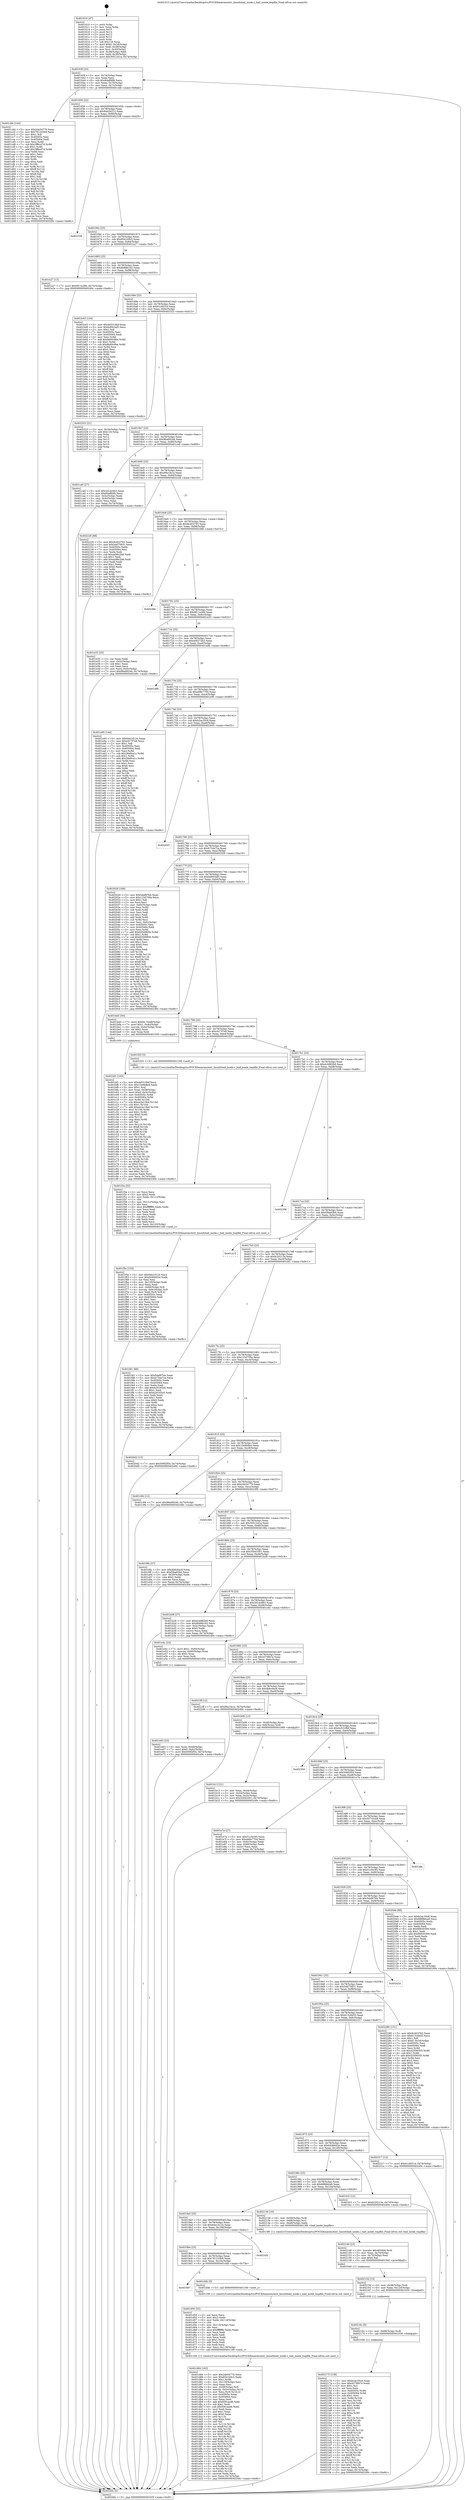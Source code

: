 digraph "0x401610" {
  label = "0x401610 (/mnt/c/Users/mathe/Desktop/tcc/POCII/binaries/extr_linuxfsbad_inode.c_bad_inode_tmpfile_Final-ollvm.out::main(0))"
  labelloc = "t"
  node[shape=record]

  Entry [label="",width=0.3,height=0.3,shape=circle,fillcolor=black,style=filled]
  "0x40163f" [label="{
     0x40163f [23]\l
     | [instrs]\l
     &nbsp;&nbsp;0x40163f \<+3\>: mov -0x74(%rbp),%eax\l
     &nbsp;&nbsp;0x401642 \<+2\>: mov %eax,%ecx\l
     &nbsp;&nbsp;0x401644 \<+6\>: sub $0x84aff49b,%ecx\l
     &nbsp;&nbsp;0x40164a \<+3\>: mov %eax,-0x78(%rbp)\l
     &nbsp;&nbsp;0x40164d \<+3\>: mov %ecx,-0x7c(%rbp)\l
     &nbsp;&nbsp;0x401650 \<+6\>: je 0000000000401cbb \<main+0x6ab\>\l
  }"]
  "0x401cbb" [label="{
     0x401cbb [144]\l
     | [instrs]\l
     &nbsp;&nbsp;0x401cbb \<+5\>: mov $0x2de54779,%eax\l
     &nbsp;&nbsp;0x401cc0 \<+5\>: mov $0x781233b9,%ecx\l
     &nbsp;&nbsp;0x401cc5 \<+2\>: mov $0x1,%dl\l
     &nbsp;&nbsp;0x401cc7 \<+7\>: mov 0x40505c,%esi\l
     &nbsp;&nbsp;0x401cce \<+7\>: mov 0x405064,%edi\l
     &nbsp;&nbsp;0x401cd5 \<+3\>: mov %esi,%r8d\l
     &nbsp;&nbsp;0x401cd8 \<+7\>: sub $0x3ff6cd7d,%r8d\l
     &nbsp;&nbsp;0x401cdf \<+4\>: sub $0x1,%r8d\l
     &nbsp;&nbsp;0x401ce3 \<+7\>: add $0x3ff6cd7d,%r8d\l
     &nbsp;&nbsp;0x401cea \<+4\>: imul %r8d,%esi\l
     &nbsp;&nbsp;0x401cee \<+3\>: and $0x1,%esi\l
     &nbsp;&nbsp;0x401cf1 \<+3\>: cmp $0x0,%esi\l
     &nbsp;&nbsp;0x401cf4 \<+4\>: sete %r9b\l
     &nbsp;&nbsp;0x401cf8 \<+3\>: cmp $0xa,%edi\l
     &nbsp;&nbsp;0x401cfb \<+4\>: setl %r10b\l
     &nbsp;&nbsp;0x401cff \<+3\>: mov %r9b,%r11b\l
     &nbsp;&nbsp;0x401d02 \<+4\>: xor $0xff,%r11b\l
     &nbsp;&nbsp;0x401d06 \<+3\>: mov %r10b,%bl\l
     &nbsp;&nbsp;0x401d09 \<+3\>: xor $0xff,%bl\l
     &nbsp;&nbsp;0x401d0c \<+3\>: xor $0x1,%dl\l
     &nbsp;&nbsp;0x401d0f \<+3\>: mov %r11b,%r14b\l
     &nbsp;&nbsp;0x401d12 \<+4\>: and $0xff,%r14b\l
     &nbsp;&nbsp;0x401d16 \<+3\>: and %dl,%r9b\l
     &nbsp;&nbsp;0x401d19 \<+3\>: mov %bl,%r15b\l
     &nbsp;&nbsp;0x401d1c \<+4\>: and $0xff,%r15b\l
     &nbsp;&nbsp;0x401d20 \<+3\>: and %dl,%r10b\l
     &nbsp;&nbsp;0x401d23 \<+3\>: or %r9b,%r14b\l
     &nbsp;&nbsp;0x401d26 \<+3\>: or %r10b,%r15b\l
     &nbsp;&nbsp;0x401d29 \<+3\>: xor %r15b,%r14b\l
     &nbsp;&nbsp;0x401d2c \<+3\>: or %bl,%r11b\l
     &nbsp;&nbsp;0x401d2f \<+4\>: xor $0xff,%r11b\l
     &nbsp;&nbsp;0x401d33 \<+3\>: or $0x1,%dl\l
     &nbsp;&nbsp;0x401d36 \<+3\>: and %dl,%r11b\l
     &nbsp;&nbsp;0x401d39 \<+3\>: or %r11b,%r14b\l
     &nbsp;&nbsp;0x401d3c \<+4\>: test $0x1,%r14b\l
     &nbsp;&nbsp;0x401d40 \<+3\>: cmovne %ecx,%eax\l
     &nbsp;&nbsp;0x401d43 \<+3\>: mov %eax,-0x74(%rbp)\l
     &nbsp;&nbsp;0x401d46 \<+5\>: jmp 000000000040249c \<main+0xe8c\>\l
  }"]
  "0x401656" [label="{
     0x401656 [22]\l
     | [instrs]\l
     &nbsp;&nbsp;0x401656 \<+5\>: jmp 000000000040165b \<main+0x4b\>\l
     &nbsp;&nbsp;0x40165b \<+3\>: mov -0x78(%rbp),%eax\l
     &nbsp;&nbsp;0x40165e \<+5\>: sub $0x84d2b212,%eax\l
     &nbsp;&nbsp;0x401663 \<+3\>: mov %eax,-0x80(%rbp)\l
     &nbsp;&nbsp;0x401666 \<+6\>: je 0000000000402338 \<main+0xd28\>\l
  }"]
  Exit [label="",width=0.3,height=0.3,shape=circle,fillcolor=black,style=filled,peripheries=2]
  "0x402338" [label="{
     0x402338\l
  }", style=dashed]
  "0x40166c" [label="{
     0x40166c [25]\l
     | [instrs]\l
     &nbsp;&nbsp;0x40166c \<+5\>: jmp 0000000000401671 \<main+0x61\>\l
     &nbsp;&nbsp;0x401671 \<+3\>: mov -0x78(%rbp),%eax\l
     &nbsp;&nbsp;0x401674 \<+5\>: sub $0x8541b9c3,%eax\l
     &nbsp;&nbsp;0x401679 \<+6\>: mov %eax,-0x84(%rbp)\l
     &nbsp;&nbsp;0x40167f \<+6\>: je 0000000000401e27 \<main+0x817\>\l
  }"]
  "0x402175" [label="{
     0x402175 [138]\l
     | [instrs]\l
     &nbsp;&nbsp;0x402175 \<+5\>: mov $0xb2ac35c8,%eax\l
     &nbsp;&nbsp;0x40217a \<+5\>: mov $0x4379f47e,%edx\l
     &nbsp;&nbsp;0x40217f \<+2\>: mov $0x1,%cl\l
     &nbsp;&nbsp;0x402181 \<+2\>: xor %esi,%esi\l
     &nbsp;&nbsp;0x402183 \<+8\>: mov 0x40505c,%r8d\l
     &nbsp;&nbsp;0x40218b \<+8\>: mov 0x405064,%r9d\l
     &nbsp;&nbsp;0x402193 \<+3\>: sub $0x1,%esi\l
     &nbsp;&nbsp;0x402196 \<+3\>: mov %r8d,%r10d\l
     &nbsp;&nbsp;0x402199 \<+3\>: add %esi,%r10d\l
     &nbsp;&nbsp;0x40219c \<+4\>: imul %r10d,%r8d\l
     &nbsp;&nbsp;0x4021a0 \<+4\>: and $0x1,%r8d\l
     &nbsp;&nbsp;0x4021a4 \<+4\>: cmp $0x0,%r8d\l
     &nbsp;&nbsp;0x4021a8 \<+4\>: sete %r11b\l
     &nbsp;&nbsp;0x4021ac \<+4\>: cmp $0xa,%r9d\l
     &nbsp;&nbsp;0x4021b0 \<+3\>: setl %bl\l
     &nbsp;&nbsp;0x4021b3 \<+3\>: mov %r11b,%r14b\l
     &nbsp;&nbsp;0x4021b6 \<+4\>: xor $0xff,%r14b\l
     &nbsp;&nbsp;0x4021ba \<+3\>: mov %bl,%r15b\l
     &nbsp;&nbsp;0x4021bd \<+4\>: xor $0xff,%r15b\l
     &nbsp;&nbsp;0x4021c1 \<+3\>: xor $0x1,%cl\l
     &nbsp;&nbsp;0x4021c4 \<+3\>: mov %r14b,%r12b\l
     &nbsp;&nbsp;0x4021c7 \<+4\>: and $0xff,%r12b\l
     &nbsp;&nbsp;0x4021cb \<+3\>: and %cl,%r11b\l
     &nbsp;&nbsp;0x4021ce \<+3\>: mov %r15b,%r13b\l
     &nbsp;&nbsp;0x4021d1 \<+4\>: and $0xff,%r13b\l
     &nbsp;&nbsp;0x4021d5 \<+2\>: and %cl,%bl\l
     &nbsp;&nbsp;0x4021d7 \<+3\>: or %r11b,%r12b\l
     &nbsp;&nbsp;0x4021da \<+3\>: or %bl,%r13b\l
     &nbsp;&nbsp;0x4021dd \<+3\>: xor %r13b,%r12b\l
     &nbsp;&nbsp;0x4021e0 \<+3\>: or %r15b,%r14b\l
     &nbsp;&nbsp;0x4021e3 \<+4\>: xor $0xff,%r14b\l
     &nbsp;&nbsp;0x4021e7 \<+3\>: or $0x1,%cl\l
     &nbsp;&nbsp;0x4021ea \<+3\>: and %cl,%r14b\l
     &nbsp;&nbsp;0x4021ed \<+3\>: or %r14b,%r12b\l
     &nbsp;&nbsp;0x4021f0 \<+4\>: test $0x1,%r12b\l
     &nbsp;&nbsp;0x4021f4 \<+3\>: cmovne %edx,%eax\l
     &nbsp;&nbsp;0x4021f7 \<+3\>: mov %eax,-0x74(%rbp)\l
     &nbsp;&nbsp;0x4021fa \<+5\>: jmp 000000000040249c \<main+0xe8c\>\l
  }"]
  "0x401e27" [label="{
     0x401e27 [12]\l
     | [instrs]\l
     &nbsp;&nbsp;0x401e27 \<+7\>: movl $0x9f11e289,-0x74(%rbp)\l
     &nbsp;&nbsp;0x401e2e \<+5\>: jmp 000000000040249c \<main+0xe8c\>\l
  }"]
  "0x401685" [label="{
     0x401685 [25]\l
     | [instrs]\l
     &nbsp;&nbsp;0x401685 \<+5\>: jmp 000000000040168a \<main+0x7a\>\l
     &nbsp;&nbsp;0x40168a \<+3\>: mov -0x78(%rbp),%eax\l
     &nbsp;&nbsp;0x40168d \<+5\>: sub $0x8b88b162,%eax\l
     &nbsp;&nbsp;0x401692 \<+6\>: mov %eax,-0x88(%rbp)\l
     &nbsp;&nbsp;0x401698 \<+6\>: je 0000000000401b43 \<main+0x533\>\l
  }"]
  "0x40216c" [label="{
     0x40216c [9]\l
     | [instrs]\l
     &nbsp;&nbsp;0x40216c \<+4\>: mov -0x68(%rbp),%rdi\l
     &nbsp;&nbsp;0x402170 \<+5\>: call 0000000000401030 \<free@plt\>\l
     | [calls]\l
     &nbsp;&nbsp;0x401030 \{1\} (unknown)\l
  }"]
  "0x401b43" [label="{
     0x401b43 [144]\l
     | [instrs]\l
     &nbsp;&nbsp;0x401b43 \<+5\>: mov $0x4e5318bf,%eax\l
     &nbsp;&nbsp;0x401b48 \<+5\>: mov $0xbd003af3,%ecx\l
     &nbsp;&nbsp;0x401b4d \<+2\>: mov $0x1,%dl\l
     &nbsp;&nbsp;0x401b4f \<+7\>: mov 0x40505c,%esi\l
     &nbsp;&nbsp;0x401b56 \<+7\>: mov 0x405064,%edi\l
     &nbsp;&nbsp;0x401b5d \<+3\>: mov %esi,%r8d\l
     &nbsp;&nbsp;0x401b60 \<+7\>: add $0x8e60c9be,%r8d\l
     &nbsp;&nbsp;0x401b67 \<+4\>: sub $0x1,%r8d\l
     &nbsp;&nbsp;0x401b6b \<+7\>: sub $0x8e60c9be,%r8d\l
     &nbsp;&nbsp;0x401b72 \<+4\>: imul %r8d,%esi\l
     &nbsp;&nbsp;0x401b76 \<+3\>: and $0x1,%esi\l
     &nbsp;&nbsp;0x401b79 \<+3\>: cmp $0x0,%esi\l
     &nbsp;&nbsp;0x401b7c \<+4\>: sete %r9b\l
     &nbsp;&nbsp;0x401b80 \<+3\>: cmp $0xa,%edi\l
     &nbsp;&nbsp;0x401b83 \<+4\>: setl %r10b\l
     &nbsp;&nbsp;0x401b87 \<+3\>: mov %r9b,%r11b\l
     &nbsp;&nbsp;0x401b8a \<+4\>: xor $0xff,%r11b\l
     &nbsp;&nbsp;0x401b8e \<+3\>: mov %r10b,%bl\l
     &nbsp;&nbsp;0x401b91 \<+3\>: xor $0xff,%bl\l
     &nbsp;&nbsp;0x401b94 \<+3\>: xor $0x0,%dl\l
     &nbsp;&nbsp;0x401b97 \<+3\>: mov %r11b,%r14b\l
     &nbsp;&nbsp;0x401b9a \<+4\>: and $0x0,%r14b\l
     &nbsp;&nbsp;0x401b9e \<+3\>: and %dl,%r9b\l
     &nbsp;&nbsp;0x401ba1 \<+3\>: mov %bl,%r15b\l
     &nbsp;&nbsp;0x401ba4 \<+4\>: and $0x0,%r15b\l
     &nbsp;&nbsp;0x401ba8 \<+3\>: and %dl,%r10b\l
     &nbsp;&nbsp;0x401bab \<+3\>: or %r9b,%r14b\l
     &nbsp;&nbsp;0x401bae \<+3\>: or %r10b,%r15b\l
     &nbsp;&nbsp;0x401bb1 \<+3\>: xor %r15b,%r14b\l
     &nbsp;&nbsp;0x401bb4 \<+3\>: or %bl,%r11b\l
     &nbsp;&nbsp;0x401bb7 \<+4\>: xor $0xff,%r11b\l
     &nbsp;&nbsp;0x401bbb \<+3\>: or $0x0,%dl\l
     &nbsp;&nbsp;0x401bbe \<+3\>: and %dl,%r11b\l
     &nbsp;&nbsp;0x401bc1 \<+3\>: or %r11b,%r14b\l
     &nbsp;&nbsp;0x401bc4 \<+4\>: test $0x1,%r14b\l
     &nbsp;&nbsp;0x401bc8 \<+3\>: cmovne %ecx,%eax\l
     &nbsp;&nbsp;0x401bcb \<+3\>: mov %eax,-0x74(%rbp)\l
     &nbsp;&nbsp;0x401bce \<+5\>: jmp 000000000040249c \<main+0xe8c\>\l
  }"]
  "0x40169e" [label="{
     0x40169e [25]\l
     | [instrs]\l
     &nbsp;&nbsp;0x40169e \<+5\>: jmp 00000000004016a3 \<main+0x93\>\l
     &nbsp;&nbsp;0x4016a3 \<+3\>: mov -0x78(%rbp),%eax\l
     &nbsp;&nbsp;0x4016a6 \<+5\>: sub $0x91cfd31d,%eax\l
     &nbsp;&nbsp;0x4016ab \<+6\>: mov %eax,-0x8c(%rbp)\l
     &nbsp;&nbsp;0x4016b1 \<+6\>: je 0000000000402323 \<main+0xd13\>\l
  }"]
  "0x40215d" [label="{
     0x40215d [15]\l
     | [instrs]\l
     &nbsp;&nbsp;0x40215d \<+4\>: mov -0x58(%rbp),%rdi\l
     &nbsp;&nbsp;0x402161 \<+6\>: mov %eax,-0x124(%rbp)\l
     &nbsp;&nbsp;0x402167 \<+5\>: call 0000000000401030 \<free@plt\>\l
     | [calls]\l
     &nbsp;&nbsp;0x401030 \{1\} (unknown)\l
  }"]
  "0x402323" [label="{
     0x402323 [21]\l
     | [instrs]\l
     &nbsp;&nbsp;0x402323 \<+3\>: mov -0x34(%rbp),%eax\l
     &nbsp;&nbsp;0x402326 \<+7\>: add $0x118,%rsp\l
     &nbsp;&nbsp;0x40232d \<+1\>: pop %rbx\l
     &nbsp;&nbsp;0x40232e \<+2\>: pop %r12\l
     &nbsp;&nbsp;0x402330 \<+2\>: pop %r13\l
     &nbsp;&nbsp;0x402332 \<+2\>: pop %r14\l
     &nbsp;&nbsp;0x402334 \<+2\>: pop %r15\l
     &nbsp;&nbsp;0x402336 \<+1\>: pop %rbp\l
     &nbsp;&nbsp;0x402337 \<+1\>: ret\l
  }"]
  "0x4016b7" [label="{
     0x4016b7 [25]\l
     | [instrs]\l
     &nbsp;&nbsp;0x4016b7 \<+5\>: jmp 00000000004016bc \<main+0xac\>\l
     &nbsp;&nbsp;0x4016bc \<+3\>: mov -0x78(%rbp),%eax\l
     &nbsp;&nbsp;0x4016bf \<+5\>: sub $0x96a69246,%eax\l
     &nbsp;&nbsp;0x4016c4 \<+6\>: mov %eax,-0x90(%rbp)\l
     &nbsp;&nbsp;0x4016ca \<+6\>: je 0000000000401ca0 \<main+0x690\>\l
  }"]
  "0x402146" [label="{
     0x402146 [23]\l
     | [instrs]\l
     &nbsp;&nbsp;0x402146 \<+10\>: movabs $0x4030b6,%rdi\l
     &nbsp;&nbsp;0x402150 \<+3\>: mov %eax,-0x70(%rbp)\l
     &nbsp;&nbsp;0x402153 \<+3\>: mov -0x70(%rbp),%esi\l
     &nbsp;&nbsp;0x402156 \<+2\>: mov $0x0,%al\l
     &nbsp;&nbsp;0x402158 \<+5\>: call 0000000000401040 \<printf@plt\>\l
     | [calls]\l
     &nbsp;&nbsp;0x401040 \{1\} (unknown)\l
  }"]
  "0x401ca0" [label="{
     0x401ca0 [27]\l
     | [instrs]\l
     &nbsp;&nbsp;0x401ca0 \<+5\>: mov $0x3d1dc663,%eax\l
     &nbsp;&nbsp;0x401ca5 \<+5\>: mov $0x84aff49b,%ecx\l
     &nbsp;&nbsp;0x401caa \<+3\>: mov -0x5c(%rbp),%edx\l
     &nbsp;&nbsp;0x401cad \<+3\>: cmp -0x4c(%rbp),%edx\l
     &nbsp;&nbsp;0x401cb0 \<+3\>: cmovl %ecx,%eax\l
     &nbsp;&nbsp;0x401cb3 \<+3\>: mov %eax,-0x74(%rbp)\l
     &nbsp;&nbsp;0x401cb6 \<+5\>: jmp 000000000040249c \<main+0xe8c\>\l
  }"]
  "0x4016d0" [label="{
     0x4016d0 [25]\l
     | [instrs]\l
     &nbsp;&nbsp;0x4016d0 \<+5\>: jmp 00000000004016d5 \<main+0xc5\>\l
     &nbsp;&nbsp;0x4016d5 \<+3\>: mov -0x78(%rbp),%eax\l
     &nbsp;&nbsp;0x4016d8 \<+5\>: sub $0x99a1fe1e,%eax\l
     &nbsp;&nbsp;0x4016dd \<+6\>: mov %eax,-0x94(%rbp)\l
     &nbsp;&nbsp;0x4016e3 \<+6\>: je 0000000000402228 \<main+0xc18\>\l
  }"]
  "0x401f5e" [label="{
     0x401f5e [103]\l
     | [instrs]\l
     &nbsp;&nbsp;0x401f5e \<+5\>: mov $0x6da1d124,%ecx\l
     &nbsp;&nbsp;0x401f63 \<+5\>: mov $0x6446642e,%edx\l
     &nbsp;&nbsp;0x401f68 \<+2\>: xor %esi,%esi\l
     &nbsp;&nbsp;0x401f6a \<+6\>: mov -0x120(%rbp),%edi\l
     &nbsp;&nbsp;0x401f70 \<+3\>: imul %eax,%edi\l
     &nbsp;&nbsp;0x401f73 \<+4\>: mov -0x68(%rbp),%r8\l
     &nbsp;&nbsp;0x401f77 \<+4\>: movslq -0x6c(%rbp),%r9\l
     &nbsp;&nbsp;0x401f7b \<+4\>: mov %edi,(%r8,%r9,4)\l
     &nbsp;&nbsp;0x401f7f \<+7\>: mov 0x40505c,%eax\l
     &nbsp;&nbsp;0x401f86 \<+7\>: mov 0x405064,%edi\l
     &nbsp;&nbsp;0x401f8d \<+3\>: sub $0x1,%esi\l
     &nbsp;&nbsp;0x401f90 \<+3\>: mov %eax,%r10d\l
     &nbsp;&nbsp;0x401f93 \<+3\>: add %esi,%r10d\l
     &nbsp;&nbsp;0x401f96 \<+4\>: imul %r10d,%eax\l
     &nbsp;&nbsp;0x401f9a \<+3\>: and $0x1,%eax\l
     &nbsp;&nbsp;0x401f9d \<+3\>: cmp $0x0,%eax\l
     &nbsp;&nbsp;0x401fa0 \<+4\>: sete %r11b\l
     &nbsp;&nbsp;0x401fa4 \<+3\>: cmp $0xa,%edi\l
     &nbsp;&nbsp;0x401fa7 \<+3\>: setl %bl\l
     &nbsp;&nbsp;0x401faa \<+3\>: mov %r11b,%r14b\l
     &nbsp;&nbsp;0x401fad \<+3\>: and %bl,%r14b\l
     &nbsp;&nbsp;0x401fb0 \<+3\>: xor %bl,%r11b\l
     &nbsp;&nbsp;0x401fb3 \<+3\>: or %r11b,%r14b\l
     &nbsp;&nbsp;0x401fb6 \<+4\>: test $0x1,%r14b\l
     &nbsp;&nbsp;0x401fba \<+3\>: cmovne %edx,%ecx\l
     &nbsp;&nbsp;0x401fbd \<+3\>: mov %ecx,-0x74(%rbp)\l
     &nbsp;&nbsp;0x401fc0 \<+5\>: jmp 000000000040249c \<main+0xe8c\>\l
  }"]
  "0x402228" [label="{
     0x402228 [88]\l
     | [instrs]\l
     &nbsp;&nbsp;0x402228 \<+5\>: mov $0x9c403763,%eax\l
     &nbsp;&nbsp;0x40222d \<+5\>: mov $0x5dd75831,%ecx\l
     &nbsp;&nbsp;0x402232 \<+7\>: mov 0x40505c,%edx\l
     &nbsp;&nbsp;0x402239 \<+7\>: mov 0x405064,%esi\l
     &nbsp;&nbsp;0x402240 \<+2\>: mov %edx,%edi\l
     &nbsp;&nbsp;0x402242 \<+6\>: sub $0xaa98c2b8,%edi\l
     &nbsp;&nbsp;0x402248 \<+3\>: sub $0x1,%edi\l
     &nbsp;&nbsp;0x40224b \<+6\>: add $0xaa98c2b8,%edi\l
     &nbsp;&nbsp;0x402251 \<+3\>: imul %edi,%edx\l
     &nbsp;&nbsp;0x402254 \<+3\>: and $0x1,%edx\l
     &nbsp;&nbsp;0x402257 \<+3\>: cmp $0x0,%edx\l
     &nbsp;&nbsp;0x40225a \<+4\>: sete %r8b\l
     &nbsp;&nbsp;0x40225e \<+3\>: cmp $0xa,%esi\l
     &nbsp;&nbsp;0x402261 \<+4\>: setl %r9b\l
     &nbsp;&nbsp;0x402265 \<+3\>: mov %r8b,%r10b\l
     &nbsp;&nbsp;0x402268 \<+3\>: and %r9b,%r10b\l
     &nbsp;&nbsp;0x40226b \<+3\>: xor %r9b,%r8b\l
     &nbsp;&nbsp;0x40226e \<+3\>: or %r8b,%r10b\l
     &nbsp;&nbsp;0x402271 \<+4\>: test $0x1,%r10b\l
     &nbsp;&nbsp;0x402275 \<+3\>: cmovne %ecx,%eax\l
     &nbsp;&nbsp;0x402278 \<+3\>: mov %eax,-0x74(%rbp)\l
     &nbsp;&nbsp;0x40227b \<+5\>: jmp 000000000040249c \<main+0xe8c\>\l
  }"]
  "0x4016e9" [label="{
     0x4016e9 [25]\l
     | [instrs]\l
     &nbsp;&nbsp;0x4016e9 \<+5\>: jmp 00000000004016ee \<main+0xde\>\l
     &nbsp;&nbsp;0x4016ee \<+3\>: mov -0x78(%rbp),%eax\l
     &nbsp;&nbsp;0x4016f1 \<+5\>: sub $0x9c403763,%eax\l
     &nbsp;&nbsp;0x4016f6 \<+6\>: mov %eax,-0x98(%rbp)\l
     &nbsp;&nbsp;0x4016fc \<+6\>: je 000000000040248e \<main+0xe7e\>\l
  }"]
  "0x401f2a" [label="{
     0x401f2a [52]\l
     | [instrs]\l
     &nbsp;&nbsp;0x401f2a \<+2\>: xor %ecx,%ecx\l
     &nbsp;&nbsp;0x401f2c \<+5\>: mov $0x2,%edx\l
     &nbsp;&nbsp;0x401f31 \<+6\>: mov %edx,-0x11c(%rbp)\l
     &nbsp;&nbsp;0x401f37 \<+1\>: cltd\l
     &nbsp;&nbsp;0x401f38 \<+6\>: mov -0x11c(%rbp),%esi\l
     &nbsp;&nbsp;0x401f3e \<+2\>: idiv %esi\l
     &nbsp;&nbsp;0x401f40 \<+6\>: imul $0xfffffffe,%edx,%edx\l
     &nbsp;&nbsp;0x401f46 \<+2\>: mov %ecx,%edi\l
     &nbsp;&nbsp;0x401f48 \<+2\>: sub %edx,%edi\l
     &nbsp;&nbsp;0x401f4a \<+2\>: mov %ecx,%edx\l
     &nbsp;&nbsp;0x401f4c \<+3\>: sub $0x1,%edx\l
     &nbsp;&nbsp;0x401f4f \<+2\>: add %edx,%edi\l
     &nbsp;&nbsp;0x401f51 \<+2\>: sub %edi,%ecx\l
     &nbsp;&nbsp;0x401f53 \<+6\>: mov %ecx,-0x120(%rbp)\l
     &nbsp;&nbsp;0x401f59 \<+5\>: call 0000000000401160 \<next_i\>\l
     | [calls]\l
     &nbsp;&nbsp;0x401160 \{1\} (/mnt/c/Users/mathe/Desktop/tcc/POCII/binaries/extr_linuxfsbad_inode.c_bad_inode_tmpfile_Final-ollvm.out::next_i)\l
  }"]
  "0x40248e" [label="{
     0x40248e\l
  }", style=dashed]
  "0x401702" [label="{
     0x401702 [25]\l
     | [instrs]\l
     &nbsp;&nbsp;0x401702 \<+5\>: jmp 0000000000401707 \<main+0xf7\>\l
     &nbsp;&nbsp;0x401707 \<+3\>: mov -0x78(%rbp),%eax\l
     &nbsp;&nbsp;0x40170a \<+5\>: sub $0x9f11e289,%eax\l
     &nbsp;&nbsp;0x40170f \<+6\>: mov %eax,-0x9c(%rbp)\l
     &nbsp;&nbsp;0x401715 \<+6\>: je 0000000000401e33 \<main+0x823\>\l
  }"]
  "0x401e63" [label="{
     0x401e63 [23]\l
     | [instrs]\l
     &nbsp;&nbsp;0x401e63 \<+4\>: mov %rax,-0x68(%rbp)\l
     &nbsp;&nbsp;0x401e67 \<+7\>: movl $0x0,-0x6c(%rbp)\l
     &nbsp;&nbsp;0x401e6e \<+7\>: movl $0x500f2f54,-0x74(%rbp)\l
     &nbsp;&nbsp;0x401e75 \<+5\>: jmp 000000000040249c \<main+0xe8c\>\l
  }"]
  "0x401e33" [label="{
     0x401e33 [25]\l
     | [instrs]\l
     &nbsp;&nbsp;0x401e33 \<+2\>: xor %eax,%eax\l
     &nbsp;&nbsp;0x401e35 \<+3\>: mov -0x5c(%rbp),%ecx\l
     &nbsp;&nbsp;0x401e38 \<+3\>: sub $0x1,%eax\l
     &nbsp;&nbsp;0x401e3b \<+2\>: sub %eax,%ecx\l
     &nbsp;&nbsp;0x401e3d \<+3\>: mov %ecx,-0x5c(%rbp)\l
     &nbsp;&nbsp;0x401e40 \<+7\>: movl $0x96a69246,-0x74(%rbp)\l
     &nbsp;&nbsp;0x401e47 \<+5\>: jmp 000000000040249c \<main+0xe8c\>\l
  }"]
  "0x40171b" [label="{
     0x40171b [25]\l
     | [instrs]\l
     &nbsp;&nbsp;0x40171b \<+5\>: jmp 0000000000401720 \<main+0x110\>\l
     &nbsp;&nbsp;0x401720 \<+3\>: mov -0x78(%rbp),%eax\l
     &nbsp;&nbsp;0x401723 \<+5\>: sub $0xa00272b3,%eax\l
     &nbsp;&nbsp;0x401728 \<+6\>: mov %eax,-0xa0(%rbp)\l
     &nbsp;&nbsp;0x40172e \<+6\>: je 0000000000401a9b \<main+0x48b\>\l
  }"]
  "0x401d84" [label="{
     0x401d84 [163]\l
     | [instrs]\l
     &nbsp;&nbsp;0x401d84 \<+5\>: mov $0x2de54779,%ecx\l
     &nbsp;&nbsp;0x401d89 \<+5\>: mov $0x8541b9c3,%edx\l
     &nbsp;&nbsp;0x401d8e \<+3\>: mov $0x1,%r8b\l
     &nbsp;&nbsp;0x401d91 \<+6\>: mov -0x118(%rbp),%esi\l
     &nbsp;&nbsp;0x401d97 \<+3\>: imul %eax,%esi\l
     &nbsp;&nbsp;0x401d9a \<+4\>: mov -0x58(%rbp),%r9\l
     &nbsp;&nbsp;0x401d9e \<+4\>: movslq -0x5c(%rbp),%r10\l
     &nbsp;&nbsp;0x401da2 \<+4\>: mov %esi,(%r9,%r10,4)\l
     &nbsp;&nbsp;0x401da6 \<+7\>: mov 0x40505c,%eax\l
     &nbsp;&nbsp;0x401dad \<+7\>: mov 0x405064,%esi\l
     &nbsp;&nbsp;0x401db4 \<+2\>: mov %eax,%edi\l
     &nbsp;&nbsp;0x401db6 \<+6\>: add $0x93f1aed6,%edi\l
     &nbsp;&nbsp;0x401dbc \<+3\>: sub $0x1,%edi\l
     &nbsp;&nbsp;0x401dbf \<+6\>: sub $0x93f1aed6,%edi\l
     &nbsp;&nbsp;0x401dc5 \<+3\>: imul %edi,%eax\l
     &nbsp;&nbsp;0x401dc8 \<+3\>: and $0x1,%eax\l
     &nbsp;&nbsp;0x401dcb \<+3\>: cmp $0x0,%eax\l
     &nbsp;&nbsp;0x401dce \<+4\>: sete %r11b\l
     &nbsp;&nbsp;0x401dd2 \<+3\>: cmp $0xa,%esi\l
     &nbsp;&nbsp;0x401dd5 \<+3\>: setl %bl\l
     &nbsp;&nbsp;0x401dd8 \<+3\>: mov %r11b,%r14b\l
     &nbsp;&nbsp;0x401ddb \<+4\>: xor $0xff,%r14b\l
     &nbsp;&nbsp;0x401ddf \<+3\>: mov %bl,%r15b\l
     &nbsp;&nbsp;0x401de2 \<+4\>: xor $0xff,%r15b\l
     &nbsp;&nbsp;0x401de6 \<+4\>: xor $0x0,%r8b\l
     &nbsp;&nbsp;0x401dea \<+3\>: mov %r14b,%r12b\l
     &nbsp;&nbsp;0x401ded \<+4\>: and $0x0,%r12b\l
     &nbsp;&nbsp;0x401df1 \<+3\>: and %r8b,%r11b\l
     &nbsp;&nbsp;0x401df4 \<+3\>: mov %r15b,%r13b\l
     &nbsp;&nbsp;0x401df7 \<+4\>: and $0x0,%r13b\l
     &nbsp;&nbsp;0x401dfb \<+3\>: and %r8b,%bl\l
     &nbsp;&nbsp;0x401dfe \<+3\>: or %r11b,%r12b\l
     &nbsp;&nbsp;0x401e01 \<+3\>: or %bl,%r13b\l
     &nbsp;&nbsp;0x401e04 \<+3\>: xor %r13b,%r12b\l
     &nbsp;&nbsp;0x401e07 \<+3\>: or %r15b,%r14b\l
     &nbsp;&nbsp;0x401e0a \<+4\>: xor $0xff,%r14b\l
     &nbsp;&nbsp;0x401e0e \<+4\>: or $0x0,%r8b\l
     &nbsp;&nbsp;0x401e12 \<+3\>: and %r8b,%r14b\l
     &nbsp;&nbsp;0x401e15 \<+3\>: or %r14b,%r12b\l
     &nbsp;&nbsp;0x401e18 \<+4\>: test $0x1,%r12b\l
     &nbsp;&nbsp;0x401e1c \<+3\>: cmovne %edx,%ecx\l
     &nbsp;&nbsp;0x401e1f \<+3\>: mov %ecx,-0x74(%rbp)\l
     &nbsp;&nbsp;0x401e22 \<+5\>: jmp 000000000040249c \<main+0xe8c\>\l
  }"]
  "0x401a9b" [label="{
     0x401a9b\l
  }", style=dashed]
  "0x401734" [label="{
     0x401734 [25]\l
     | [instrs]\l
     &nbsp;&nbsp;0x401734 \<+5\>: jmp 0000000000401739 \<main+0x129\>\l
     &nbsp;&nbsp;0x401739 \<+3\>: mov -0x78(%rbp),%eax\l
     &nbsp;&nbsp;0x40173c \<+5\>: sub $0xa68e7704,%eax\l
     &nbsp;&nbsp;0x401741 \<+6\>: mov %eax,-0xa4(%rbp)\l
     &nbsp;&nbsp;0x401747 \<+6\>: je 0000000000401e95 \<main+0x885\>\l
  }"]
  "0x401d50" [label="{
     0x401d50 [52]\l
     | [instrs]\l
     &nbsp;&nbsp;0x401d50 \<+2\>: xor %ecx,%ecx\l
     &nbsp;&nbsp;0x401d52 \<+5\>: mov $0x2,%edx\l
     &nbsp;&nbsp;0x401d57 \<+6\>: mov %edx,-0x114(%rbp)\l
     &nbsp;&nbsp;0x401d5d \<+1\>: cltd\l
     &nbsp;&nbsp;0x401d5e \<+6\>: mov -0x114(%rbp),%esi\l
     &nbsp;&nbsp;0x401d64 \<+2\>: idiv %esi\l
     &nbsp;&nbsp;0x401d66 \<+6\>: imul $0xfffffffe,%edx,%edx\l
     &nbsp;&nbsp;0x401d6c \<+2\>: mov %ecx,%edi\l
     &nbsp;&nbsp;0x401d6e \<+2\>: sub %edx,%edi\l
     &nbsp;&nbsp;0x401d70 \<+2\>: mov %ecx,%edx\l
     &nbsp;&nbsp;0x401d72 \<+3\>: sub $0x1,%edx\l
     &nbsp;&nbsp;0x401d75 \<+2\>: add %edx,%edi\l
     &nbsp;&nbsp;0x401d77 \<+2\>: sub %edi,%ecx\l
     &nbsp;&nbsp;0x401d79 \<+6\>: mov %ecx,-0x118(%rbp)\l
     &nbsp;&nbsp;0x401d7f \<+5\>: call 0000000000401160 \<next_i\>\l
     | [calls]\l
     &nbsp;&nbsp;0x401160 \{1\} (/mnt/c/Users/mathe/Desktop/tcc/POCII/binaries/extr_linuxfsbad_inode.c_bad_inode_tmpfile_Final-ollvm.out::next_i)\l
  }"]
  "0x401e95" [label="{
     0x401e95 [144]\l
     | [instrs]\l
     &nbsp;&nbsp;0x401e95 \<+5\>: mov $0x6da1d124,%eax\l
     &nbsp;&nbsp;0x401e9a \<+5\>: mov $0xc917f7e9,%ecx\l
     &nbsp;&nbsp;0x401e9f \<+2\>: mov $0x1,%dl\l
     &nbsp;&nbsp;0x401ea1 \<+7\>: mov 0x40505c,%esi\l
     &nbsp;&nbsp;0x401ea8 \<+7\>: mov 0x405064,%edi\l
     &nbsp;&nbsp;0x401eaf \<+3\>: mov %esi,%r8d\l
     &nbsp;&nbsp;0x401eb2 \<+7\>: sub $0x26e9ca1c,%r8d\l
     &nbsp;&nbsp;0x401eb9 \<+4\>: sub $0x1,%r8d\l
     &nbsp;&nbsp;0x401ebd \<+7\>: add $0x26e9ca1c,%r8d\l
     &nbsp;&nbsp;0x401ec4 \<+4\>: imul %r8d,%esi\l
     &nbsp;&nbsp;0x401ec8 \<+3\>: and $0x1,%esi\l
     &nbsp;&nbsp;0x401ecb \<+3\>: cmp $0x0,%esi\l
     &nbsp;&nbsp;0x401ece \<+4\>: sete %r9b\l
     &nbsp;&nbsp;0x401ed2 \<+3\>: cmp $0xa,%edi\l
     &nbsp;&nbsp;0x401ed5 \<+4\>: setl %r10b\l
     &nbsp;&nbsp;0x401ed9 \<+3\>: mov %r9b,%r11b\l
     &nbsp;&nbsp;0x401edc \<+4\>: xor $0xff,%r11b\l
     &nbsp;&nbsp;0x401ee0 \<+3\>: mov %r10b,%bl\l
     &nbsp;&nbsp;0x401ee3 \<+3\>: xor $0xff,%bl\l
     &nbsp;&nbsp;0x401ee6 \<+3\>: xor $0x1,%dl\l
     &nbsp;&nbsp;0x401ee9 \<+3\>: mov %r11b,%r14b\l
     &nbsp;&nbsp;0x401eec \<+4\>: and $0xff,%r14b\l
     &nbsp;&nbsp;0x401ef0 \<+3\>: and %dl,%r9b\l
     &nbsp;&nbsp;0x401ef3 \<+3\>: mov %bl,%r15b\l
     &nbsp;&nbsp;0x401ef6 \<+4\>: and $0xff,%r15b\l
     &nbsp;&nbsp;0x401efa \<+3\>: and %dl,%r10b\l
     &nbsp;&nbsp;0x401efd \<+3\>: or %r9b,%r14b\l
     &nbsp;&nbsp;0x401f00 \<+3\>: or %r10b,%r15b\l
     &nbsp;&nbsp;0x401f03 \<+3\>: xor %r15b,%r14b\l
     &nbsp;&nbsp;0x401f06 \<+3\>: or %bl,%r11b\l
     &nbsp;&nbsp;0x401f09 \<+4\>: xor $0xff,%r11b\l
     &nbsp;&nbsp;0x401f0d \<+3\>: or $0x1,%dl\l
     &nbsp;&nbsp;0x401f10 \<+3\>: and %dl,%r11b\l
     &nbsp;&nbsp;0x401f13 \<+3\>: or %r11b,%r14b\l
     &nbsp;&nbsp;0x401f16 \<+4\>: test $0x1,%r14b\l
     &nbsp;&nbsp;0x401f1a \<+3\>: cmovne %ecx,%eax\l
     &nbsp;&nbsp;0x401f1d \<+3\>: mov %eax,-0x74(%rbp)\l
     &nbsp;&nbsp;0x401f20 \<+5\>: jmp 000000000040249c \<main+0xe8c\>\l
  }"]
  "0x40174d" [label="{
     0x40174d [25]\l
     | [instrs]\l
     &nbsp;&nbsp;0x40174d \<+5\>: jmp 0000000000401752 \<main+0x142\>\l
     &nbsp;&nbsp;0x401752 \<+3\>: mov -0x78(%rbp),%eax\l
     &nbsp;&nbsp;0x401755 \<+5\>: sub $0xb2ac35c8,%eax\l
     &nbsp;&nbsp;0x40175a \<+6\>: mov %eax,-0xa8(%rbp)\l
     &nbsp;&nbsp;0x401760 \<+6\>: je 0000000000402443 \<main+0xe33\>\l
  }"]
  "0x4019d7" [label="{
     0x4019d7\l
  }", style=dashed]
  "0x402443" [label="{
     0x402443\l
  }", style=dashed]
  "0x401766" [label="{
     0x401766 [25]\l
     | [instrs]\l
     &nbsp;&nbsp;0x401766 \<+5\>: jmp 000000000040176b \<main+0x15b\>\l
     &nbsp;&nbsp;0x40176b \<+3\>: mov -0x78(%rbp),%eax\l
     &nbsp;&nbsp;0x40176e \<+5\>: sub $0xb734e7ca,%eax\l
     &nbsp;&nbsp;0x401773 \<+6\>: mov %eax,-0xac(%rbp)\l
     &nbsp;&nbsp;0x401779 \<+6\>: je 0000000000402029 \<main+0xa19\>\l
  }"]
  "0x401d4b" [label="{
     0x401d4b [5]\l
     | [instrs]\l
     &nbsp;&nbsp;0x401d4b \<+5\>: call 0000000000401160 \<next_i\>\l
     | [calls]\l
     &nbsp;&nbsp;0x401160 \{1\} (/mnt/c/Users/mathe/Desktop/tcc/POCII/binaries/extr_linuxfsbad_inode.c_bad_inode_tmpfile_Final-ollvm.out::next_i)\l
  }"]
  "0x402029" [label="{
     0x402029 [169]\l
     | [instrs]\l
     &nbsp;&nbsp;0x402029 \<+5\>: mov $0x5daf97bb,%eax\l
     &nbsp;&nbsp;0x40202e \<+5\>: mov $0x123d758a,%ecx\l
     &nbsp;&nbsp;0x402033 \<+2\>: mov $0x1,%dl\l
     &nbsp;&nbsp;0x402035 \<+2\>: xor %esi,%esi\l
     &nbsp;&nbsp;0x402037 \<+3\>: mov -0x6c(%rbp),%edi\l
     &nbsp;&nbsp;0x40203a \<+3\>: mov %esi,%r8d\l
     &nbsp;&nbsp;0x40203d \<+3\>: sub %edi,%r8d\l
     &nbsp;&nbsp;0x402040 \<+2\>: mov %esi,%edi\l
     &nbsp;&nbsp;0x402042 \<+3\>: sub $0x1,%edi\l
     &nbsp;&nbsp;0x402045 \<+3\>: add %edi,%r8d\l
     &nbsp;&nbsp;0x402048 \<+3\>: sub %r8d,%esi\l
     &nbsp;&nbsp;0x40204b \<+3\>: mov %esi,-0x6c(%rbp)\l
     &nbsp;&nbsp;0x40204e \<+7\>: mov 0x40505c,%esi\l
     &nbsp;&nbsp;0x402055 \<+7\>: mov 0x405064,%edi\l
     &nbsp;&nbsp;0x40205c \<+3\>: mov %esi,%r8d\l
     &nbsp;&nbsp;0x40205f \<+7\>: add $0x820d985b,%r8d\l
     &nbsp;&nbsp;0x402066 \<+4\>: sub $0x1,%r8d\l
     &nbsp;&nbsp;0x40206a \<+7\>: sub $0x820d985b,%r8d\l
     &nbsp;&nbsp;0x402071 \<+4\>: imul %r8d,%esi\l
     &nbsp;&nbsp;0x402075 \<+3\>: and $0x1,%esi\l
     &nbsp;&nbsp;0x402078 \<+3\>: cmp $0x0,%esi\l
     &nbsp;&nbsp;0x40207b \<+4\>: sete %r9b\l
     &nbsp;&nbsp;0x40207f \<+3\>: cmp $0xa,%edi\l
     &nbsp;&nbsp;0x402082 \<+4\>: setl %r10b\l
     &nbsp;&nbsp;0x402086 \<+3\>: mov %r9b,%r11b\l
     &nbsp;&nbsp;0x402089 \<+4\>: xor $0xff,%r11b\l
     &nbsp;&nbsp;0x40208d \<+3\>: mov %r10b,%bl\l
     &nbsp;&nbsp;0x402090 \<+3\>: xor $0xff,%bl\l
     &nbsp;&nbsp;0x402093 \<+3\>: xor $0x0,%dl\l
     &nbsp;&nbsp;0x402096 \<+3\>: mov %r11b,%r14b\l
     &nbsp;&nbsp;0x402099 \<+4\>: and $0x0,%r14b\l
     &nbsp;&nbsp;0x40209d \<+3\>: and %dl,%r9b\l
     &nbsp;&nbsp;0x4020a0 \<+3\>: mov %bl,%r15b\l
     &nbsp;&nbsp;0x4020a3 \<+4\>: and $0x0,%r15b\l
     &nbsp;&nbsp;0x4020a7 \<+3\>: and %dl,%r10b\l
     &nbsp;&nbsp;0x4020aa \<+3\>: or %r9b,%r14b\l
     &nbsp;&nbsp;0x4020ad \<+3\>: or %r10b,%r15b\l
     &nbsp;&nbsp;0x4020b0 \<+3\>: xor %r15b,%r14b\l
     &nbsp;&nbsp;0x4020b3 \<+3\>: or %bl,%r11b\l
     &nbsp;&nbsp;0x4020b6 \<+4\>: xor $0xff,%r11b\l
     &nbsp;&nbsp;0x4020ba \<+3\>: or $0x0,%dl\l
     &nbsp;&nbsp;0x4020bd \<+3\>: and %dl,%r11b\l
     &nbsp;&nbsp;0x4020c0 \<+3\>: or %r11b,%r14b\l
     &nbsp;&nbsp;0x4020c3 \<+4\>: test $0x1,%r14b\l
     &nbsp;&nbsp;0x4020c7 \<+3\>: cmovne %ecx,%eax\l
     &nbsp;&nbsp;0x4020ca \<+3\>: mov %eax,-0x74(%rbp)\l
     &nbsp;&nbsp;0x4020cd \<+5\>: jmp 000000000040249c \<main+0xe8c\>\l
  }"]
  "0x40177f" [label="{
     0x40177f [25]\l
     | [instrs]\l
     &nbsp;&nbsp;0x40177f \<+5\>: jmp 0000000000401784 \<main+0x174\>\l
     &nbsp;&nbsp;0x401784 \<+3\>: mov -0x78(%rbp),%eax\l
     &nbsp;&nbsp;0x401787 \<+5\>: sub $0xbd003af3,%eax\l
     &nbsp;&nbsp;0x40178c \<+6\>: mov %eax,-0xb0(%rbp)\l
     &nbsp;&nbsp;0x401792 \<+6\>: je 0000000000401bd3 \<main+0x5c3\>\l
  }"]
  "0x4019be" [label="{
     0x4019be [25]\l
     | [instrs]\l
     &nbsp;&nbsp;0x4019be \<+5\>: jmp 00000000004019c3 \<main+0x3b3\>\l
     &nbsp;&nbsp;0x4019c3 \<+3\>: mov -0x78(%rbp),%eax\l
     &nbsp;&nbsp;0x4019c6 \<+5\>: sub $0x781233b9,%eax\l
     &nbsp;&nbsp;0x4019cb \<+6\>: mov %eax,-0x10c(%rbp)\l
     &nbsp;&nbsp;0x4019d1 \<+6\>: je 0000000000401d4b \<main+0x73b\>\l
  }"]
  "0x401bd3" [label="{
     0x401bd3 [30]\l
     | [instrs]\l
     &nbsp;&nbsp;0x401bd3 \<+7\>: movl $0x64,-0x48(%rbp)\l
     &nbsp;&nbsp;0x401bda \<+7\>: movl $0x1,-0x4c(%rbp)\l
     &nbsp;&nbsp;0x401be1 \<+4\>: movslq -0x4c(%rbp),%rax\l
     &nbsp;&nbsp;0x401be5 \<+4\>: shl $0x2,%rax\l
     &nbsp;&nbsp;0x401be9 \<+3\>: mov %rax,%rdi\l
     &nbsp;&nbsp;0x401bec \<+5\>: call 0000000000401050 \<malloc@plt\>\l
     | [calls]\l
     &nbsp;&nbsp;0x401050 \{1\} (unknown)\l
  }"]
  "0x401798" [label="{
     0x401798 [25]\l
     | [instrs]\l
     &nbsp;&nbsp;0x401798 \<+5\>: jmp 000000000040179d \<main+0x18d\>\l
     &nbsp;&nbsp;0x40179d \<+3\>: mov -0x78(%rbp),%eax\l
     &nbsp;&nbsp;0x4017a0 \<+5\>: sub $0xc917f7e9,%eax\l
     &nbsp;&nbsp;0x4017a5 \<+6\>: mov %eax,-0xb4(%rbp)\l
     &nbsp;&nbsp;0x4017ab \<+6\>: je 0000000000401f25 \<main+0x915\>\l
  }"]
  "0x4023d2" [label="{
     0x4023d2\l
  }", style=dashed]
  "0x401f25" [label="{
     0x401f25 [5]\l
     | [instrs]\l
     &nbsp;&nbsp;0x401f25 \<+5\>: call 0000000000401160 \<next_i\>\l
     | [calls]\l
     &nbsp;&nbsp;0x401160 \{1\} (/mnt/c/Users/mathe/Desktop/tcc/POCII/binaries/extr_linuxfsbad_inode.c_bad_inode_tmpfile_Final-ollvm.out::next_i)\l
  }"]
  "0x4017b1" [label="{
     0x4017b1 [25]\l
     | [instrs]\l
     &nbsp;&nbsp;0x4017b1 \<+5\>: jmp 00000000004017b6 \<main+0x1a6\>\l
     &nbsp;&nbsp;0x4017b6 \<+3\>: mov -0x78(%rbp),%eax\l
     &nbsp;&nbsp;0x4017b9 \<+5\>: sub $0xdc4882b9,%eax\l
     &nbsp;&nbsp;0x4017be \<+6\>: mov %eax,-0xb8(%rbp)\l
     &nbsp;&nbsp;0x4017c4 \<+6\>: je 000000000040220b \<main+0xbfb\>\l
  }"]
  "0x4019a5" [label="{
     0x4019a5 [25]\l
     | [instrs]\l
     &nbsp;&nbsp;0x4019a5 \<+5\>: jmp 00000000004019aa \<main+0x39a\>\l
     &nbsp;&nbsp;0x4019aa \<+3\>: mov -0x78(%rbp),%eax\l
     &nbsp;&nbsp;0x4019ad \<+5\>: sub $0x6da1d124,%eax\l
     &nbsp;&nbsp;0x4019b2 \<+6\>: mov %eax,-0x108(%rbp)\l
     &nbsp;&nbsp;0x4019b8 \<+6\>: je 00000000004023d2 \<main+0xdc2\>\l
  }"]
  "0x40220b" [label="{
     0x40220b\l
  }", style=dashed]
  "0x4017ca" [label="{
     0x4017ca [25]\l
     | [instrs]\l
     &nbsp;&nbsp;0x4017ca \<+5\>: jmp 00000000004017cf \<main+0x1bf\>\l
     &nbsp;&nbsp;0x4017cf \<+3\>: mov -0x78(%rbp),%eax\l
     &nbsp;&nbsp;0x4017d2 \<+5\>: sub $0xf3ba63b4,%eax\l
     &nbsp;&nbsp;0x4017d7 \<+6\>: mov %eax,-0xbc(%rbp)\l
     &nbsp;&nbsp;0x4017dd \<+6\>: je 0000000000401a15 \<main+0x405\>\l
  }"]
  "0x402136" [label="{
     0x402136 [16]\l
     | [instrs]\l
     &nbsp;&nbsp;0x402136 \<+4\>: mov -0x58(%rbp),%rdi\l
     &nbsp;&nbsp;0x40213a \<+4\>: mov -0x68(%rbp),%rsi\l
     &nbsp;&nbsp;0x40213e \<+3\>: mov -0x48(%rbp),%edx\l
     &nbsp;&nbsp;0x402141 \<+5\>: call 00000000004013f0 \<bad_inode_tmpfile\>\l
     | [calls]\l
     &nbsp;&nbsp;0x4013f0 \{1\} (/mnt/c/Users/mathe/Desktop/tcc/POCII/binaries/extr_linuxfsbad_inode.c_bad_inode_tmpfile_Final-ollvm.out::bad_inode_tmpfile)\l
  }"]
  "0x401a15" [label="{
     0x401a15\l
  }", style=dashed]
  "0x4017e3" [label="{
     0x4017e3 [25]\l
     | [instrs]\l
     &nbsp;&nbsp;0x4017e3 \<+5\>: jmp 00000000004017e8 \<main+0x1d8\>\l
     &nbsp;&nbsp;0x4017e8 \<+3\>: mov -0x78(%rbp),%eax\l
     &nbsp;&nbsp;0x4017eb \<+5\>: sub $0xfc20213e,%eax\l
     &nbsp;&nbsp;0x4017f0 \<+6\>: mov %eax,-0xc0(%rbp)\l
     &nbsp;&nbsp;0x4017f6 \<+6\>: je 0000000000401fd1 \<main+0x9c1\>\l
  }"]
  "0x40198c" [label="{
     0x40198c [25]\l
     | [instrs]\l
     &nbsp;&nbsp;0x40198c \<+5\>: jmp 0000000000401991 \<main+0x381\>\l
     &nbsp;&nbsp;0x401991 \<+3\>: mov -0x78(%rbp),%eax\l
     &nbsp;&nbsp;0x401994 \<+5\>: sub $0x6888dca9,%eax\l
     &nbsp;&nbsp;0x401999 \<+6\>: mov %eax,-0x104(%rbp)\l
     &nbsp;&nbsp;0x40199f \<+6\>: je 0000000000402136 \<main+0xb26\>\l
  }"]
  "0x401fd1" [label="{
     0x401fd1 [88]\l
     | [instrs]\l
     &nbsp;&nbsp;0x401fd1 \<+5\>: mov $0x5daf97bb,%eax\l
     &nbsp;&nbsp;0x401fd6 \<+5\>: mov $0xb734e7ca,%ecx\l
     &nbsp;&nbsp;0x401fdb \<+7\>: mov 0x40505c,%edx\l
     &nbsp;&nbsp;0x401fe2 \<+7\>: mov 0x405064,%esi\l
     &nbsp;&nbsp;0x401fe9 \<+2\>: mov %edx,%edi\l
     &nbsp;&nbsp;0x401feb \<+6\>: add $0xb29163a5,%edi\l
     &nbsp;&nbsp;0x401ff1 \<+3\>: sub $0x1,%edi\l
     &nbsp;&nbsp;0x401ff4 \<+6\>: sub $0xb29163a5,%edi\l
     &nbsp;&nbsp;0x401ffa \<+3\>: imul %edi,%edx\l
     &nbsp;&nbsp;0x401ffd \<+3\>: and $0x1,%edx\l
     &nbsp;&nbsp;0x402000 \<+3\>: cmp $0x0,%edx\l
     &nbsp;&nbsp;0x402003 \<+4\>: sete %r8b\l
     &nbsp;&nbsp;0x402007 \<+3\>: cmp $0xa,%esi\l
     &nbsp;&nbsp;0x40200a \<+4\>: setl %r9b\l
     &nbsp;&nbsp;0x40200e \<+3\>: mov %r8b,%r10b\l
     &nbsp;&nbsp;0x402011 \<+3\>: and %r9b,%r10b\l
     &nbsp;&nbsp;0x402014 \<+3\>: xor %r9b,%r8b\l
     &nbsp;&nbsp;0x402017 \<+3\>: or %r8b,%r10b\l
     &nbsp;&nbsp;0x40201a \<+4\>: test $0x1,%r10b\l
     &nbsp;&nbsp;0x40201e \<+3\>: cmovne %ecx,%eax\l
     &nbsp;&nbsp;0x402021 \<+3\>: mov %eax,-0x74(%rbp)\l
     &nbsp;&nbsp;0x402024 \<+5\>: jmp 000000000040249c \<main+0xe8c\>\l
  }"]
  "0x4017fc" [label="{
     0x4017fc [25]\l
     | [instrs]\l
     &nbsp;&nbsp;0x4017fc \<+5\>: jmp 0000000000401801 \<main+0x1f1\>\l
     &nbsp;&nbsp;0x401801 \<+3\>: mov -0x78(%rbp),%eax\l
     &nbsp;&nbsp;0x401804 \<+5\>: sub $0x123d758a,%eax\l
     &nbsp;&nbsp;0x401809 \<+6\>: mov %eax,-0xc4(%rbp)\l
     &nbsp;&nbsp;0x40180f \<+6\>: je 00000000004020d2 \<main+0xac2\>\l
  }"]
  "0x401fc5" [label="{
     0x401fc5 [12]\l
     | [instrs]\l
     &nbsp;&nbsp;0x401fc5 \<+7\>: movl $0xfc20213e,-0x74(%rbp)\l
     &nbsp;&nbsp;0x401fcc \<+5\>: jmp 000000000040249c \<main+0xe8c\>\l
  }"]
  "0x4020d2" [label="{
     0x4020d2 [12]\l
     | [instrs]\l
     &nbsp;&nbsp;0x4020d2 \<+7\>: movl $0x500f2f54,-0x74(%rbp)\l
     &nbsp;&nbsp;0x4020d9 \<+5\>: jmp 000000000040249c \<main+0xe8c\>\l
  }"]
  "0x401815" [label="{
     0x401815 [25]\l
     | [instrs]\l
     &nbsp;&nbsp;0x401815 \<+5\>: jmp 000000000040181a \<main+0x20a\>\l
     &nbsp;&nbsp;0x40181a \<+3\>: mov -0x78(%rbp),%eax\l
     &nbsp;&nbsp;0x40181d \<+5\>: sub $0x15e9b8e4,%eax\l
     &nbsp;&nbsp;0x401822 \<+6\>: mov %eax,-0xc8(%rbp)\l
     &nbsp;&nbsp;0x401828 \<+6\>: je 0000000000401c94 \<main+0x684\>\l
  }"]
  "0x401973" [label="{
     0x401973 [25]\l
     | [instrs]\l
     &nbsp;&nbsp;0x401973 \<+5\>: jmp 0000000000401978 \<main+0x368\>\l
     &nbsp;&nbsp;0x401978 \<+3\>: mov -0x78(%rbp),%eax\l
     &nbsp;&nbsp;0x40197b \<+5\>: sub $0x6446642e,%eax\l
     &nbsp;&nbsp;0x401980 \<+6\>: mov %eax,-0x100(%rbp)\l
     &nbsp;&nbsp;0x401986 \<+6\>: je 0000000000401fc5 \<main+0x9b5\>\l
  }"]
  "0x401c94" [label="{
     0x401c94 [12]\l
     | [instrs]\l
     &nbsp;&nbsp;0x401c94 \<+7\>: movl $0x96a69246,-0x74(%rbp)\l
     &nbsp;&nbsp;0x401c9b \<+5\>: jmp 000000000040249c \<main+0xe8c\>\l
  }"]
  "0x40182e" [label="{
     0x40182e [25]\l
     | [instrs]\l
     &nbsp;&nbsp;0x40182e \<+5\>: jmp 0000000000401833 \<main+0x223\>\l
     &nbsp;&nbsp;0x401833 \<+3\>: mov -0x78(%rbp),%eax\l
     &nbsp;&nbsp;0x401836 \<+5\>: sub $0x2de54779,%eax\l
     &nbsp;&nbsp;0x40183b \<+6\>: mov %eax,-0xcc(%rbp)\l
     &nbsp;&nbsp;0x401841 \<+6\>: je 0000000000402385 \<main+0xd75\>\l
  }"]
  "0x402317" [label="{
     0x402317 [12]\l
     | [instrs]\l
     &nbsp;&nbsp;0x402317 \<+7\>: movl $0x91cfd31d,-0x74(%rbp)\l
     &nbsp;&nbsp;0x40231e \<+5\>: jmp 000000000040249c \<main+0xe8c\>\l
  }"]
  "0x402385" [label="{
     0x402385\l
  }", style=dashed]
  "0x401847" [label="{
     0x401847 [25]\l
     | [instrs]\l
     &nbsp;&nbsp;0x401847 \<+5\>: jmp 000000000040184c \<main+0x23c\>\l
     &nbsp;&nbsp;0x40184c \<+3\>: mov -0x78(%rbp),%eax\l
     &nbsp;&nbsp;0x40184f \<+5\>: sub $0x3051241a,%eax\l
     &nbsp;&nbsp;0x401854 \<+6\>: mov %eax,-0xd0(%rbp)\l
     &nbsp;&nbsp;0x40185a \<+6\>: je 00000000004019fa \<main+0x3ea\>\l
  }"]
  "0x40195a" [label="{
     0x40195a [25]\l
     | [instrs]\l
     &nbsp;&nbsp;0x40195a \<+5\>: jmp 000000000040195f \<main+0x34f\>\l
     &nbsp;&nbsp;0x40195f \<+3\>: mov -0x78(%rbp),%eax\l
     &nbsp;&nbsp;0x401962 \<+5\>: sub $0x613c6e55,%eax\l
     &nbsp;&nbsp;0x401967 \<+6\>: mov %eax,-0xfc(%rbp)\l
     &nbsp;&nbsp;0x40196d \<+6\>: je 0000000000402317 \<main+0xd07\>\l
  }"]
  "0x4019fa" [label="{
     0x4019fa [27]\l
     | [instrs]\l
     &nbsp;&nbsp;0x4019fa \<+5\>: mov $0x4b6c6ac6,%eax\l
     &nbsp;&nbsp;0x4019ff \<+5\>: mov $0xf3ba63b4,%ecx\l
     &nbsp;&nbsp;0x401a04 \<+3\>: mov -0x30(%rbp),%edx\l
     &nbsp;&nbsp;0x401a07 \<+3\>: cmp $0x2,%edx\l
     &nbsp;&nbsp;0x401a0a \<+3\>: cmovne %ecx,%eax\l
     &nbsp;&nbsp;0x401a0d \<+3\>: mov %eax,-0x74(%rbp)\l
     &nbsp;&nbsp;0x401a10 \<+5\>: jmp 000000000040249c \<main+0xe8c\>\l
  }"]
  "0x401860" [label="{
     0x401860 [25]\l
     | [instrs]\l
     &nbsp;&nbsp;0x401860 \<+5\>: jmp 0000000000401865 \<main+0x255\>\l
     &nbsp;&nbsp;0x401865 \<+3\>: mov -0x78(%rbp),%eax\l
     &nbsp;&nbsp;0x401868 \<+5\>: sub $0x35043301,%eax\l
     &nbsp;&nbsp;0x40186d \<+6\>: mov %eax,-0xd4(%rbp)\l
     &nbsp;&nbsp;0x401873 \<+6\>: je 0000000000401b28 \<main+0x518\>\l
  }"]
  "0x40249c" [label="{
     0x40249c [5]\l
     | [instrs]\l
     &nbsp;&nbsp;0x40249c \<+5\>: jmp 000000000040163f \<main+0x2f\>\l
  }"]
  "0x401610" [label="{
     0x401610 [47]\l
     | [instrs]\l
     &nbsp;&nbsp;0x401610 \<+1\>: push %rbp\l
     &nbsp;&nbsp;0x401611 \<+3\>: mov %rsp,%rbp\l
     &nbsp;&nbsp;0x401614 \<+2\>: push %r15\l
     &nbsp;&nbsp;0x401616 \<+2\>: push %r14\l
     &nbsp;&nbsp;0x401618 \<+2\>: push %r13\l
     &nbsp;&nbsp;0x40161a \<+2\>: push %r12\l
     &nbsp;&nbsp;0x40161c \<+1\>: push %rbx\l
     &nbsp;&nbsp;0x40161d \<+7\>: sub $0x118,%rsp\l
     &nbsp;&nbsp;0x401624 \<+7\>: movl $0x0,-0x34(%rbp)\l
     &nbsp;&nbsp;0x40162b \<+3\>: mov %edi,-0x38(%rbp)\l
     &nbsp;&nbsp;0x40162e \<+4\>: mov %rsi,-0x40(%rbp)\l
     &nbsp;&nbsp;0x401632 \<+3\>: mov -0x38(%rbp),%edi\l
     &nbsp;&nbsp;0x401635 \<+3\>: mov %edi,-0x30(%rbp)\l
     &nbsp;&nbsp;0x401638 \<+7\>: movl $0x3051241a,-0x74(%rbp)\l
  }"]
  "0x402280" [label="{
     0x402280 [151]\l
     | [instrs]\l
     &nbsp;&nbsp;0x402280 \<+5\>: mov $0x9c403763,%eax\l
     &nbsp;&nbsp;0x402285 \<+5\>: mov $0x613c6e55,%ecx\l
     &nbsp;&nbsp;0x40228a \<+2\>: mov $0x1,%dl\l
     &nbsp;&nbsp;0x40228c \<+7\>: movl $0x0,-0x34(%rbp)\l
     &nbsp;&nbsp;0x402293 \<+7\>: mov 0x40505c,%esi\l
     &nbsp;&nbsp;0x40229a \<+7\>: mov 0x405064,%edi\l
     &nbsp;&nbsp;0x4022a1 \<+3\>: mov %esi,%r8d\l
     &nbsp;&nbsp;0x4022a4 \<+7\>: sub $0x42506355,%r8d\l
     &nbsp;&nbsp;0x4022ab \<+4\>: sub $0x1,%r8d\l
     &nbsp;&nbsp;0x4022af \<+7\>: add $0x42506355,%r8d\l
     &nbsp;&nbsp;0x4022b6 \<+4\>: imul %r8d,%esi\l
     &nbsp;&nbsp;0x4022ba \<+3\>: and $0x1,%esi\l
     &nbsp;&nbsp;0x4022bd \<+3\>: cmp $0x0,%esi\l
     &nbsp;&nbsp;0x4022c0 \<+4\>: sete %r9b\l
     &nbsp;&nbsp;0x4022c4 \<+3\>: cmp $0xa,%edi\l
     &nbsp;&nbsp;0x4022c7 \<+4\>: setl %r10b\l
     &nbsp;&nbsp;0x4022cb \<+3\>: mov %r9b,%r11b\l
     &nbsp;&nbsp;0x4022ce \<+4\>: xor $0xff,%r11b\l
     &nbsp;&nbsp;0x4022d2 \<+3\>: mov %r10b,%bl\l
     &nbsp;&nbsp;0x4022d5 \<+3\>: xor $0xff,%bl\l
     &nbsp;&nbsp;0x4022d8 \<+3\>: xor $0x0,%dl\l
     &nbsp;&nbsp;0x4022db \<+3\>: mov %r11b,%r14b\l
     &nbsp;&nbsp;0x4022de \<+4\>: and $0x0,%r14b\l
     &nbsp;&nbsp;0x4022e2 \<+3\>: and %dl,%r9b\l
     &nbsp;&nbsp;0x4022e5 \<+3\>: mov %bl,%r15b\l
     &nbsp;&nbsp;0x4022e8 \<+4\>: and $0x0,%r15b\l
     &nbsp;&nbsp;0x4022ec \<+3\>: and %dl,%r10b\l
     &nbsp;&nbsp;0x4022ef \<+3\>: or %r9b,%r14b\l
     &nbsp;&nbsp;0x4022f2 \<+3\>: or %r10b,%r15b\l
     &nbsp;&nbsp;0x4022f5 \<+3\>: xor %r15b,%r14b\l
     &nbsp;&nbsp;0x4022f8 \<+3\>: or %bl,%r11b\l
     &nbsp;&nbsp;0x4022fb \<+4\>: xor $0xff,%r11b\l
     &nbsp;&nbsp;0x4022ff \<+3\>: or $0x0,%dl\l
     &nbsp;&nbsp;0x402302 \<+3\>: and %dl,%r11b\l
     &nbsp;&nbsp;0x402305 \<+3\>: or %r11b,%r14b\l
     &nbsp;&nbsp;0x402308 \<+4\>: test $0x1,%r14b\l
     &nbsp;&nbsp;0x40230c \<+3\>: cmovne %ecx,%eax\l
     &nbsp;&nbsp;0x40230f \<+3\>: mov %eax,-0x74(%rbp)\l
     &nbsp;&nbsp;0x402312 \<+5\>: jmp 000000000040249c \<main+0xe8c\>\l
  }"]
  "0x401b28" [label="{
     0x401b28 [27]\l
     | [instrs]\l
     &nbsp;&nbsp;0x401b28 \<+5\>: mov $0xdc4882b9,%eax\l
     &nbsp;&nbsp;0x401b2d \<+5\>: mov $0x8b88b162,%ecx\l
     &nbsp;&nbsp;0x401b32 \<+3\>: mov -0x2c(%rbp),%edx\l
     &nbsp;&nbsp;0x401b35 \<+3\>: cmp $0x0,%edx\l
     &nbsp;&nbsp;0x401b38 \<+3\>: cmove %ecx,%eax\l
     &nbsp;&nbsp;0x401b3b \<+3\>: mov %eax,-0x74(%rbp)\l
     &nbsp;&nbsp;0x401b3e \<+5\>: jmp 000000000040249c \<main+0xe8c\>\l
  }"]
  "0x401879" [label="{
     0x401879 [25]\l
     | [instrs]\l
     &nbsp;&nbsp;0x401879 \<+5\>: jmp 000000000040187e \<main+0x26e\>\l
     &nbsp;&nbsp;0x40187e \<+3\>: mov -0x78(%rbp),%eax\l
     &nbsp;&nbsp;0x401881 \<+5\>: sub $0x3d1dc663,%eax\l
     &nbsp;&nbsp;0x401886 \<+6\>: mov %eax,-0xd8(%rbp)\l
     &nbsp;&nbsp;0x40188c \<+6\>: je 0000000000401e4c \<main+0x83c\>\l
  }"]
  "0x401941" [label="{
     0x401941 [25]\l
     | [instrs]\l
     &nbsp;&nbsp;0x401941 \<+5\>: jmp 0000000000401946 \<main+0x336\>\l
     &nbsp;&nbsp;0x401946 \<+3\>: mov -0x78(%rbp),%eax\l
     &nbsp;&nbsp;0x401949 \<+5\>: sub $0x5dd75831,%eax\l
     &nbsp;&nbsp;0x40194e \<+6\>: mov %eax,-0xf8(%rbp)\l
     &nbsp;&nbsp;0x401954 \<+6\>: je 0000000000402280 \<main+0xc70\>\l
  }"]
  "0x401e4c" [label="{
     0x401e4c [23]\l
     | [instrs]\l
     &nbsp;&nbsp;0x401e4c \<+7\>: movl $0x1,-0x60(%rbp)\l
     &nbsp;&nbsp;0x401e53 \<+4\>: movslq -0x60(%rbp),%rax\l
     &nbsp;&nbsp;0x401e57 \<+4\>: shl $0x2,%rax\l
     &nbsp;&nbsp;0x401e5b \<+3\>: mov %rax,%rdi\l
     &nbsp;&nbsp;0x401e5e \<+5\>: call 0000000000401050 \<malloc@plt\>\l
     | [calls]\l
     &nbsp;&nbsp;0x401050 \{1\} (unknown)\l
  }"]
  "0x401892" [label="{
     0x401892 [25]\l
     | [instrs]\l
     &nbsp;&nbsp;0x401892 \<+5\>: jmp 0000000000401897 \<main+0x287\>\l
     &nbsp;&nbsp;0x401897 \<+3\>: mov -0x78(%rbp),%eax\l
     &nbsp;&nbsp;0x40189a \<+5\>: sub $0x4379f47e,%eax\l
     &nbsp;&nbsp;0x40189f \<+6\>: mov %eax,-0xdc(%rbp)\l
     &nbsp;&nbsp;0x4018a5 \<+6\>: je 00000000004021ff \<main+0xbef\>\l
  }"]
  "0x402424" [label="{
     0x402424\l
  }", style=dashed]
  "0x4021ff" [label="{
     0x4021ff [12]\l
     | [instrs]\l
     &nbsp;&nbsp;0x4021ff \<+7\>: movl $0x99a1fe1e,-0x74(%rbp)\l
     &nbsp;&nbsp;0x402206 \<+5\>: jmp 000000000040249c \<main+0xe8c\>\l
  }"]
  "0x4018ab" [label="{
     0x4018ab [25]\l
     | [instrs]\l
     &nbsp;&nbsp;0x4018ab \<+5\>: jmp 00000000004018b0 \<main+0x2a0\>\l
     &nbsp;&nbsp;0x4018b0 \<+3\>: mov -0x78(%rbp),%eax\l
     &nbsp;&nbsp;0x4018b3 \<+5\>: sub $0x4b6c6ac6,%eax\l
     &nbsp;&nbsp;0x4018b8 \<+6\>: mov %eax,-0xe0(%rbp)\l
     &nbsp;&nbsp;0x4018be \<+6\>: je 0000000000401b06 \<main+0x4f6\>\l
  }"]
  "0x401928" [label="{
     0x401928 [25]\l
     | [instrs]\l
     &nbsp;&nbsp;0x401928 \<+5\>: jmp 000000000040192d \<main+0x31d\>\l
     &nbsp;&nbsp;0x40192d \<+3\>: mov -0x78(%rbp),%eax\l
     &nbsp;&nbsp;0x401930 \<+5\>: sub $0x5daf97bb,%eax\l
     &nbsp;&nbsp;0x401935 \<+6\>: mov %eax,-0xf4(%rbp)\l
     &nbsp;&nbsp;0x40193b \<+6\>: je 0000000000402424 \<main+0xe14\>\l
  }"]
  "0x401b06" [label="{
     0x401b06 [13]\l
     | [instrs]\l
     &nbsp;&nbsp;0x401b06 \<+4\>: mov -0x40(%rbp),%rax\l
     &nbsp;&nbsp;0x401b0a \<+4\>: mov 0x8(%rax),%rdi\l
     &nbsp;&nbsp;0x401b0e \<+5\>: call 0000000000401060 \<atoi@plt\>\l
     | [calls]\l
     &nbsp;&nbsp;0x401060 \{1\} (unknown)\l
  }"]
  "0x4018c4" [label="{
     0x4018c4 [25]\l
     | [instrs]\l
     &nbsp;&nbsp;0x4018c4 \<+5\>: jmp 00000000004018c9 \<main+0x2b9\>\l
     &nbsp;&nbsp;0x4018c9 \<+3\>: mov -0x78(%rbp),%eax\l
     &nbsp;&nbsp;0x4018cc \<+5\>: sub $0x4e5318bf,%eax\l
     &nbsp;&nbsp;0x4018d1 \<+6\>: mov %eax,-0xe4(%rbp)\l
     &nbsp;&nbsp;0x4018d7 \<+6\>: je 0000000000402350 \<main+0xd40\>\l
  }"]
  "0x401b13" [label="{
     0x401b13 [21]\l
     | [instrs]\l
     &nbsp;&nbsp;0x401b13 \<+3\>: mov %eax,-0x44(%rbp)\l
     &nbsp;&nbsp;0x401b16 \<+3\>: mov -0x44(%rbp),%eax\l
     &nbsp;&nbsp;0x401b19 \<+3\>: mov %eax,-0x2c(%rbp)\l
     &nbsp;&nbsp;0x401b1c \<+7\>: movl $0x35043301,-0x74(%rbp)\l
     &nbsp;&nbsp;0x401b23 \<+5\>: jmp 000000000040249c \<main+0xe8c\>\l
  }"]
  "0x401bf1" [label="{
     0x401bf1 [163]\l
     | [instrs]\l
     &nbsp;&nbsp;0x401bf1 \<+5\>: mov $0x4e5318bf,%ecx\l
     &nbsp;&nbsp;0x401bf6 \<+5\>: mov $0x15e9b8e4,%edx\l
     &nbsp;&nbsp;0x401bfb \<+3\>: mov $0x1,%sil\l
     &nbsp;&nbsp;0x401bfe \<+4\>: mov %rax,-0x58(%rbp)\l
     &nbsp;&nbsp;0x401c02 \<+7\>: movl $0x0,-0x5c(%rbp)\l
     &nbsp;&nbsp;0x401c09 \<+8\>: mov 0x40505c,%r8d\l
     &nbsp;&nbsp;0x401c11 \<+8\>: mov 0x405064,%r9d\l
     &nbsp;&nbsp;0x401c19 \<+3\>: mov %r8d,%r10d\l
     &nbsp;&nbsp;0x401c1c \<+7\>: sub $0xee2a13bd,%r10d\l
     &nbsp;&nbsp;0x401c23 \<+4\>: sub $0x1,%r10d\l
     &nbsp;&nbsp;0x401c27 \<+7\>: add $0xee2a13bd,%r10d\l
     &nbsp;&nbsp;0x401c2e \<+4\>: imul %r10d,%r8d\l
     &nbsp;&nbsp;0x401c32 \<+4\>: and $0x1,%r8d\l
     &nbsp;&nbsp;0x401c36 \<+4\>: cmp $0x0,%r8d\l
     &nbsp;&nbsp;0x401c3a \<+4\>: sete %r11b\l
     &nbsp;&nbsp;0x401c3e \<+4\>: cmp $0xa,%r9d\l
     &nbsp;&nbsp;0x401c42 \<+3\>: setl %bl\l
     &nbsp;&nbsp;0x401c45 \<+3\>: mov %r11b,%r14b\l
     &nbsp;&nbsp;0x401c48 \<+4\>: xor $0xff,%r14b\l
     &nbsp;&nbsp;0x401c4c \<+3\>: mov %bl,%r15b\l
     &nbsp;&nbsp;0x401c4f \<+4\>: xor $0xff,%r15b\l
     &nbsp;&nbsp;0x401c53 \<+4\>: xor $0x0,%sil\l
     &nbsp;&nbsp;0x401c57 \<+3\>: mov %r14b,%r12b\l
     &nbsp;&nbsp;0x401c5a \<+4\>: and $0x0,%r12b\l
     &nbsp;&nbsp;0x401c5e \<+3\>: and %sil,%r11b\l
     &nbsp;&nbsp;0x401c61 \<+3\>: mov %r15b,%r13b\l
     &nbsp;&nbsp;0x401c64 \<+4\>: and $0x0,%r13b\l
     &nbsp;&nbsp;0x401c68 \<+3\>: and %sil,%bl\l
     &nbsp;&nbsp;0x401c6b \<+3\>: or %r11b,%r12b\l
     &nbsp;&nbsp;0x401c6e \<+3\>: or %bl,%r13b\l
     &nbsp;&nbsp;0x401c71 \<+3\>: xor %r13b,%r12b\l
     &nbsp;&nbsp;0x401c74 \<+3\>: or %r15b,%r14b\l
     &nbsp;&nbsp;0x401c77 \<+4\>: xor $0xff,%r14b\l
     &nbsp;&nbsp;0x401c7b \<+4\>: or $0x0,%sil\l
     &nbsp;&nbsp;0x401c7f \<+3\>: and %sil,%r14b\l
     &nbsp;&nbsp;0x401c82 \<+3\>: or %r14b,%r12b\l
     &nbsp;&nbsp;0x401c85 \<+4\>: test $0x1,%r12b\l
     &nbsp;&nbsp;0x401c89 \<+3\>: cmovne %edx,%ecx\l
     &nbsp;&nbsp;0x401c8c \<+3\>: mov %ecx,-0x74(%rbp)\l
     &nbsp;&nbsp;0x401c8f \<+5\>: jmp 000000000040249c \<main+0xe8c\>\l
  }"]
  "0x4020de" [label="{
     0x4020de [88]\l
     | [instrs]\l
     &nbsp;&nbsp;0x4020de \<+5\>: mov $0xb2ac35c8,%eax\l
     &nbsp;&nbsp;0x4020e3 \<+5\>: mov $0x6888dca9,%ecx\l
     &nbsp;&nbsp;0x4020e8 \<+7\>: mov 0x40505c,%edx\l
     &nbsp;&nbsp;0x4020ef \<+7\>: mov 0x405064,%esi\l
     &nbsp;&nbsp;0x4020f6 \<+2\>: mov %edx,%edi\l
     &nbsp;&nbsp;0x4020f8 \<+6\>: sub $0x80630309,%edi\l
     &nbsp;&nbsp;0x4020fe \<+3\>: sub $0x1,%edi\l
     &nbsp;&nbsp;0x402101 \<+6\>: add $0x80630309,%edi\l
     &nbsp;&nbsp;0x402107 \<+3\>: imul %edi,%edx\l
     &nbsp;&nbsp;0x40210a \<+3\>: and $0x1,%edx\l
     &nbsp;&nbsp;0x40210d \<+3\>: cmp $0x0,%edx\l
     &nbsp;&nbsp;0x402110 \<+4\>: sete %r8b\l
     &nbsp;&nbsp;0x402114 \<+3\>: cmp $0xa,%esi\l
     &nbsp;&nbsp;0x402117 \<+4\>: setl %r9b\l
     &nbsp;&nbsp;0x40211b \<+3\>: mov %r8b,%r10b\l
     &nbsp;&nbsp;0x40211e \<+3\>: and %r9b,%r10b\l
     &nbsp;&nbsp;0x402121 \<+3\>: xor %r9b,%r8b\l
     &nbsp;&nbsp;0x402124 \<+3\>: or %r8b,%r10b\l
     &nbsp;&nbsp;0x402127 \<+4\>: test $0x1,%r10b\l
     &nbsp;&nbsp;0x40212b \<+3\>: cmovne %ecx,%eax\l
     &nbsp;&nbsp;0x40212e \<+3\>: mov %eax,-0x74(%rbp)\l
     &nbsp;&nbsp;0x402131 \<+5\>: jmp 000000000040249c \<main+0xe8c\>\l
  }"]
  "0x402350" [label="{
     0x402350\l
  }", style=dashed]
  "0x4018dd" [label="{
     0x4018dd [25]\l
     | [instrs]\l
     &nbsp;&nbsp;0x4018dd \<+5\>: jmp 00000000004018e2 \<main+0x2d2\>\l
     &nbsp;&nbsp;0x4018e2 \<+3\>: mov -0x78(%rbp),%eax\l
     &nbsp;&nbsp;0x4018e5 \<+5\>: sub $0x500f2f54,%eax\l
     &nbsp;&nbsp;0x4018ea \<+6\>: mov %eax,-0xe8(%rbp)\l
     &nbsp;&nbsp;0x4018f0 \<+6\>: je 0000000000401e7a \<main+0x86a\>\l
  }"]
  "0x40190f" [label="{
     0x40190f [25]\l
     | [instrs]\l
     &nbsp;&nbsp;0x40190f \<+5\>: jmp 0000000000401914 \<main+0x304\>\l
     &nbsp;&nbsp;0x401914 \<+3\>: mov -0x78(%rbp),%eax\l
     &nbsp;&nbsp;0x401917 \<+5\>: sub $0x51c5e3f3,%eax\l
     &nbsp;&nbsp;0x40191c \<+6\>: mov %eax,-0xf0(%rbp)\l
     &nbsp;&nbsp;0x401922 \<+6\>: je 00000000004020de \<main+0xace\>\l
  }"]
  "0x401e7a" [label="{
     0x401e7a [27]\l
     | [instrs]\l
     &nbsp;&nbsp;0x401e7a \<+5\>: mov $0x51c5e3f3,%eax\l
     &nbsp;&nbsp;0x401e7f \<+5\>: mov $0xa68e7704,%ecx\l
     &nbsp;&nbsp;0x401e84 \<+3\>: mov -0x6c(%rbp),%edx\l
     &nbsp;&nbsp;0x401e87 \<+3\>: cmp -0x60(%rbp),%edx\l
     &nbsp;&nbsp;0x401e8a \<+3\>: cmovl %ecx,%eax\l
     &nbsp;&nbsp;0x401e8d \<+3\>: mov %eax,-0x74(%rbp)\l
     &nbsp;&nbsp;0x401e90 \<+5\>: jmp 000000000040249c \<main+0xe8c\>\l
  }"]
  "0x4018f6" [label="{
     0x4018f6 [25]\l
     | [instrs]\l
     &nbsp;&nbsp;0x4018f6 \<+5\>: jmp 00000000004018fb \<main+0x2eb\>\l
     &nbsp;&nbsp;0x4018fb \<+3\>: mov -0x78(%rbp),%eax\l
     &nbsp;&nbsp;0x4018fe \<+5\>: sub $0x50732ce8,%eax\l
     &nbsp;&nbsp;0x401903 \<+6\>: mov %eax,-0xec(%rbp)\l
     &nbsp;&nbsp;0x401909 \<+6\>: je 0000000000401afa \<main+0x4ea\>\l
  }"]
  "0x401afa" [label="{
     0x401afa\l
  }", style=dashed]
  Entry -> "0x401610" [label=" 1"]
  "0x40163f" -> "0x401cbb" [label=" 1"]
  "0x40163f" -> "0x401656" [label=" 27"]
  "0x402323" -> Exit [label=" 1"]
  "0x401656" -> "0x402338" [label=" 0"]
  "0x401656" -> "0x40166c" [label=" 27"]
  "0x402317" -> "0x40249c" [label=" 1"]
  "0x40166c" -> "0x401e27" [label=" 1"]
  "0x40166c" -> "0x401685" [label=" 26"]
  "0x402280" -> "0x40249c" [label=" 1"]
  "0x401685" -> "0x401b43" [label=" 1"]
  "0x401685" -> "0x40169e" [label=" 25"]
  "0x402228" -> "0x40249c" [label=" 1"]
  "0x40169e" -> "0x402323" [label=" 1"]
  "0x40169e" -> "0x4016b7" [label=" 24"]
  "0x4021ff" -> "0x40249c" [label=" 1"]
  "0x4016b7" -> "0x401ca0" [label=" 2"]
  "0x4016b7" -> "0x4016d0" [label=" 22"]
  "0x402175" -> "0x40249c" [label=" 1"]
  "0x4016d0" -> "0x402228" [label=" 1"]
  "0x4016d0" -> "0x4016e9" [label=" 21"]
  "0x40216c" -> "0x402175" [label=" 1"]
  "0x4016e9" -> "0x40248e" [label=" 0"]
  "0x4016e9" -> "0x401702" [label=" 21"]
  "0x40215d" -> "0x40216c" [label=" 1"]
  "0x401702" -> "0x401e33" [label=" 1"]
  "0x401702" -> "0x40171b" [label=" 20"]
  "0x402146" -> "0x40215d" [label=" 1"]
  "0x40171b" -> "0x401a9b" [label=" 0"]
  "0x40171b" -> "0x401734" [label=" 20"]
  "0x402136" -> "0x402146" [label=" 1"]
  "0x401734" -> "0x401e95" [label=" 1"]
  "0x401734" -> "0x40174d" [label=" 19"]
  "0x4020de" -> "0x40249c" [label=" 1"]
  "0x40174d" -> "0x402443" [label=" 0"]
  "0x40174d" -> "0x401766" [label=" 19"]
  "0x4020d2" -> "0x40249c" [label=" 1"]
  "0x401766" -> "0x402029" [label=" 1"]
  "0x401766" -> "0x40177f" [label=" 18"]
  "0x402029" -> "0x40249c" [label=" 1"]
  "0x40177f" -> "0x401bd3" [label=" 1"]
  "0x40177f" -> "0x401798" [label=" 17"]
  "0x401fc5" -> "0x40249c" [label=" 1"]
  "0x401798" -> "0x401f25" [label=" 1"]
  "0x401798" -> "0x4017b1" [label=" 16"]
  "0x401f5e" -> "0x40249c" [label=" 1"]
  "0x4017b1" -> "0x40220b" [label=" 0"]
  "0x4017b1" -> "0x4017ca" [label=" 16"]
  "0x401f25" -> "0x401f2a" [label=" 1"]
  "0x4017ca" -> "0x401a15" [label=" 0"]
  "0x4017ca" -> "0x4017e3" [label=" 16"]
  "0x401e95" -> "0x40249c" [label=" 1"]
  "0x4017e3" -> "0x401fd1" [label=" 1"]
  "0x4017e3" -> "0x4017fc" [label=" 15"]
  "0x401e63" -> "0x40249c" [label=" 1"]
  "0x4017fc" -> "0x4020d2" [label=" 1"]
  "0x4017fc" -> "0x401815" [label=" 14"]
  "0x401e4c" -> "0x401e63" [label=" 1"]
  "0x401815" -> "0x401c94" [label=" 1"]
  "0x401815" -> "0x40182e" [label=" 13"]
  "0x401e27" -> "0x40249c" [label=" 1"]
  "0x40182e" -> "0x402385" [label=" 0"]
  "0x40182e" -> "0x401847" [label=" 13"]
  "0x401d84" -> "0x40249c" [label=" 1"]
  "0x401847" -> "0x4019fa" [label=" 1"]
  "0x401847" -> "0x401860" [label=" 12"]
  "0x4019fa" -> "0x40249c" [label=" 1"]
  "0x401610" -> "0x40163f" [label=" 1"]
  "0x40249c" -> "0x40163f" [label=" 27"]
  "0x401d4b" -> "0x401d50" [label=" 1"]
  "0x401860" -> "0x401b28" [label=" 1"]
  "0x401860" -> "0x401879" [label=" 11"]
  "0x4019be" -> "0x4019d7" [label=" 0"]
  "0x401879" -> "0x401e4c" [label=" 1"]
  "0x401879" -> "0x401892" [label=" 10"]
  "0x401fd1" -> "0x40249c" [label=" 1"]
  "0x401892" -> "0x4021ff" [label=" 1"]
  "0x401892" -> "0x4018ab" [label=" 9"]
  "0x4019a5" -> "0x4019be" [label=" 1"]
  "0x4018ab" -> "0x401b06" [label=" 1"]
  "0x4018ab" -> "0x4018c4" [label=" 8"]
  "0x401b06" -> "0x401b13" [label=" 1"]
  "0x401b13" -> "0x40249c" [label=" 1"]
  "0x401b28" -> "0x40249c" [label=" 1"]
  "0x401b43" -> "0x40249c" [label=" 1"]
  "0x401bd3" -> "0x401bf1" [label=" 1"]
  "0x401bf1" -> "0x40249c" [label=" 1"]
  "0x401c94" -> "0x40249c" [label=" 1"]
  "0x401ca0" -> "0x40249c" [label=" 2"]
  "0x401cbb" -> "0x40249c" [label=" 1"]
  "0x401f2a" -> "0x401f5e" [label=" 1"]
  "0x4018c4" -> "0x402350" [label=" 0"]
  "0x4018c4" -> "0x4018dd" [label=" 8"]
  "0x40198c" -> "0x4019a5" [label=" 1"]
  "0x4018dd" -> "0x401e7a" [label=" 2"]
  "0x4018dd" -> "0x4018f6" [label=" 6"]
  "0x401e7a" -> "0x40249c" [label=" 2"]
  "0x4018f6" -> "0x401afa" [label=" 0"]
  "0x4018f6" -> "0x40190f" [label=" 6"]
  "0x40198c" -> "0x402136" [label=" 1"]
  "0x40190f" -> "0x4020de" [label=" 1"]
  "0x40190f" -> "0x401928" [label=" 5"]
  "0x4019a5" -> "0x4023d2" [label=" 0"]
  "0x401928" -> "0x402424" [label=" 0"]
  "0x401928" -> "0x401941" [label=" 5"]
  "0x4019be" -> "0x401d4b" [label=" 1"]
  "0x401941" -> "0x402280" [label=" 1"]
  "0x401941" -> "0x40195a" [label=" 4"]
  "0x401d50" -> "0x401d84" [label=" 1"]
  "0x40195a" -> "0x402317" [label=" 1"]
  "0x40195a" -> "0x401973" [label=" 3"]
  "0x401e33" -> "0x40249c" [label=" 1"]
  "0x401973" -> "0x401fc5" [label=" 1"]
  "0x401973" -> "0x40198c" [label=" 2"]
}
